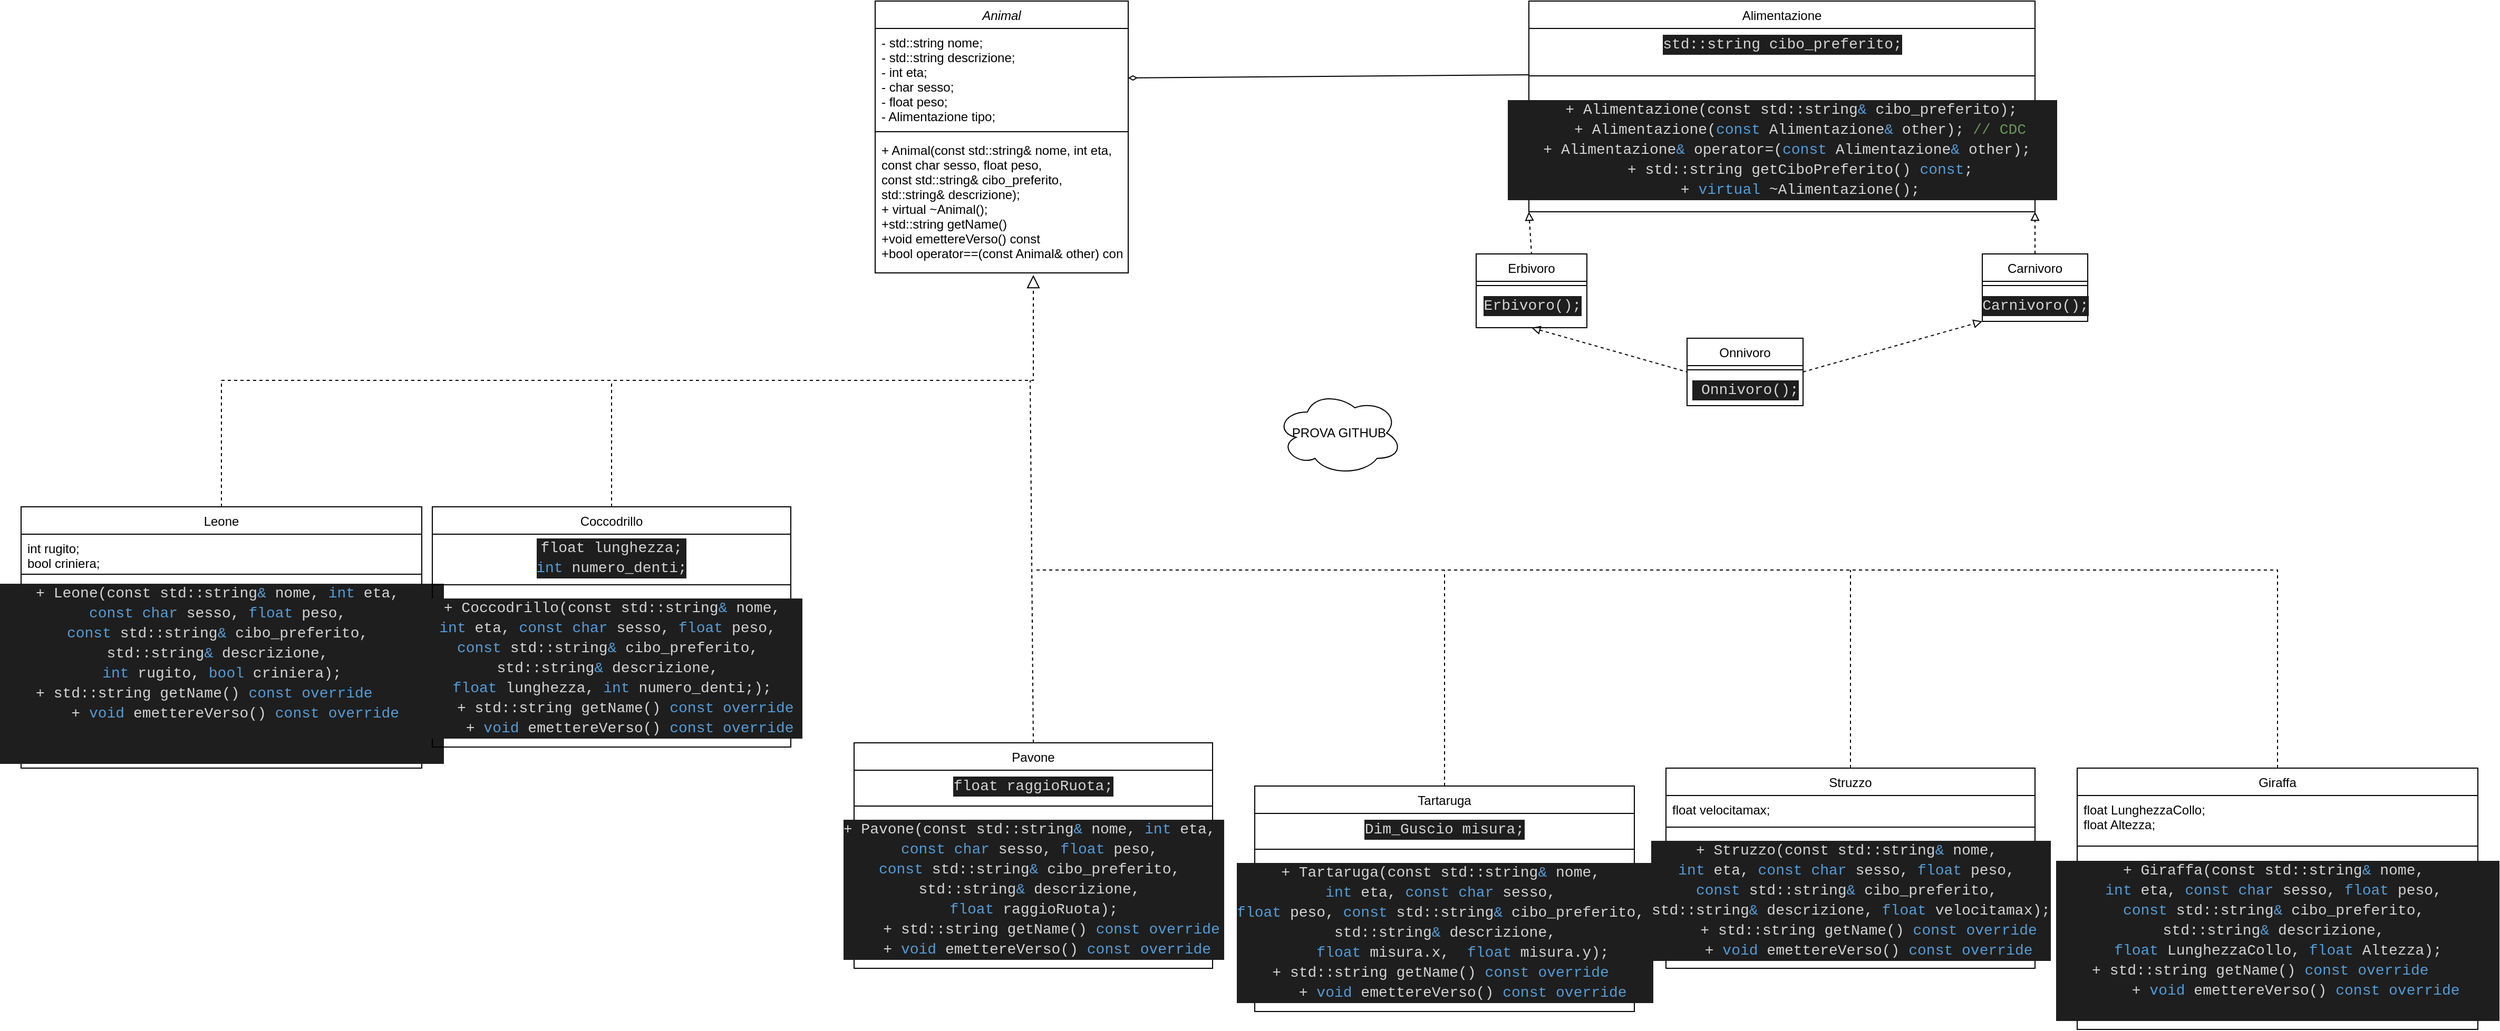 <mxfile version="21.5.0" type="github">
  <diagram id="C5RBs43oDa-KdzZeNtuy" name="Page-1">
    <mxGraphModel dx="1947" dy="514" grid="1" gridSize="10" guides="1" tooltips="1" connect="1" arrows="1" fold="1" page="1" pageScale="1" pageWidth="827" pageHeight="1169" math="0" shadow="0">
      <root>
        <mxCell id="WIyWlLk6GJQsqaUBKTNV-0" />
        <mxCell id="WIyWlLk6GJQsqaUBKTNV-1" parent="WIyWlLk6GJQsqaUBKTNV-0" />
        <mxCell id="zkfFHV4jXpPFQw0GAbJ--0" value="Animal" style="swimlane;fontStyle=2;align=center;verticalAlign=top;childLayout=stackLayout;horizontal=1;startSize=26;horizontalStack=0;resizeParent=1;resizeLast=0;collapsible=1;marginBottom=0;rounded=0;shadow=0;strokeWidth=1;" parent="WIyWlLk6GJQsqaUBKTNV-1" vertex="1">
          <mxGeometry width="240" height="258" as="geometry">
            <mxRectangle x="230" y="140" width="160" height="26" as="alternateBounds" />
          </mxGeometry>
        </mxCell>
        <mxCell id="zkfFHV4jXpPFQw0GAbJ--1" value="- std::string nome;&#xa;- std::string descrizione;&#xa;- int eta;&#xa;- char sesso;&#xa;- float peso;&#xa;- Alimentazione tipo;" style="text;align=left;verticalAlign=top;spacingLeft=4;spacingRight=4;overflow=hidden;rotatable=0;points=[[0,0.5],[1,0.5]];portConstraint=eastwest;" parent="zkfFHV4jXpPFQw0GAbJ--0" vertex="1">
          <mxGeometry y="26" width="240" height="94" as="geometry" />
        </mxCell>
        <mxCell id="zkfFHV4jXpPFQw0GAbJ--4" value="" style="line;html=1;strokeWidth=1;align=left;verticalAlign=middle;spacingTop=-1;spacingLeft=3;spacingRight=3;rotatable=0;labelPosition=right;points=[];portConstraint=eastwest;" parent="zkfFHV4jXpPFQw0GAbJ--0" vertex="1">
          <mxGeometry y="120" width="240" height="8" as="geometry" />
        </mxCell>
        <mxCell id="zkfFHV4jXpPFQw0GAbJ--5" value="+ Animal(const std::string&amp; nome, int eta, &#xa;const char sesso, float peso, &#xa;const std::string&amp; cibo_preferito, &#xa;std::string&amp; descrizione);&#xa;+ virtual ~Animal();&#xa;+std::string getName()&#xa;+void emettereVerso() const&#xa;+bool operator==(const Animal&amp; other) const&#xa;" style="text;align=left;verticalAlign=top;spacingLeft=4;spacingRight=4;overflow=hidden;rotatable=0;points=[[0,0.5],[1,0.5]];portConstraint=eastwest;" parent="zkfFHV4jXpPFQw0GAbJ--0" vertex="1">
          <mxGeometry y="128" width="240" height="130" as="geometry" />
        </mxCell>
        <mxCell id="zkfFHV4jXpPFQw0GAbJ--6" value="Leone" style="swimlane;fontStyle=0;align=center;verticalAlign=top;childLayout=stackLayout;horizontal=1;startSize=26;horizontalStack=0;resizeParent=1;resizeLast=0;collapsible=1;marginBottom=0;rounded=0;shadow=0;strokeWidth=1;" parent="WIyWlLk6GJQsqaUBKTNV-1" vertex="1">
          <mxGeometry x="-810" y="480" width="380" height="248" as="geometry">
            <mxRectangle x="130" y="380" width="160" height="26" as="alternateBounds" />
          </mxGeometry>
        </mxCell>
        <mxCell id="zkfFHV4jXpPFQw0GAbJ--7" value="int rugito; &#xa;bool criniera;" style="text;align=left;verticalAlign=top;spacingLeft=4;spacingRight=4;overflow=hidden;rotatable=0;points=[[0,0.5],[1,0.5]];portConstraint=eastwest;" parent="zkfFHV4jXpPFQw0GAbJ--6" vertex="1">
          <mxGeometry y="26" width="380" height="34" as="geometry" />
        </mxCell>
        <mxCell id="zkfFHV4jXpPFQw0GAbJ--9" value="" style="line;html=1;strokeWidth=1;align=left;verticalAlign=middle;spacingTop=-1;spacingLeft=3;spacingRight=3;rotatable=0;labelPosition=right;points=[];portConstraint=eastwest;" parent="zkfFHV4jXpPFQw0GAbJ--6" vertex="1">
          <mxGeometry y="60" width="380" height="8" as="geometry" />
        </mxCell>
        <mxCell id="NBuz3Na_B6GIbuZCRm-2-12" value="&lt;div style=&quot;color: rgb(212, 212, 212); background-color: rgb(30, 30, 30); font-family: Consolas, &amp;quot;Courier New&amp;quot;, monospace; font-size: 14px; line-height: 19px;&quot;&gt;&lt;div&gt;+ Leone(const std::string&lt;span style=&quot;color: #569cd6;&quot;&gt;&amp;amp;&lt;/span&gt; nome, &lt;span style=&quot;color: #569cd6;&quot;&gt;int&lt;/span&gt; eta,&amp;nbsp;&lt;/div&gt;&lt;div&gt;&lt;span style=&quot;color: #569cd6;&quot;&gt;const&lt;/span&gt; &lt;span style=&quot;color: #569cd6;&quot;&gt;char&lt;/span&gt; sesso, &lt;span style=&quot;color: #569cd6;&quot;&gt;float&lt;/span&gt; peso,&amp;nbsp;&lt;/div&gt;&lt;div&gt;&lt;span style=&quot;color: #569cd6;&quot;&gt;const&lt;/span&gt; std::string&lt;span style=&quot;color: #569cd6;&quot;&gt;&amp;amp;&lt;/span&gt; cibo_preferito,&amp;nbsp;&lt;/div&gt;&lt;div&gt;std::string&lt;span style=&quot;color: #569cd6;&quot;&gt;&amp;amp;&lt;/span&gt; descrizione,&amp;nbsp;&lt;/div&gt;&lt;div&gt;&lt;span style=&quot;color: #569cd6;&quot;&gt;int&lt;/span&gt; rugito, &lt;span style=&quot;color: #569cd6;&quot;&gt;bool&lt;/span&gt; criniera);&lt;/div&gt;&lt;div&gt;&amp;nbsp; &amp;nbsp; + std::string getName() &lt;span style=&quot;color: #569cd6;&quot;&gt;const&lt;/span&gt; &lt;span style=&quot;color: #569cd6;&quot;&gt;override&lt;/span&gt;&amp;nbsp; &amp;nbsp; &amp;nbsp; &amp;nbsp;&amp;nbsp;&lt;/div&gt;&lt;div&gt;&amp;nbsp; &amp;nbsp; +&amp;nbsp;&lt;span style=&quot;color: #569cd6;&quot;&gt;void&lt;/span&gt; emettereVerso() &lt;span style=&quot;color: #569cd6;&quot;&gt;const&lt;/span&gt; &lt;span style=&quot;color: #569cd6;&quot;&gt;override&lt;/span&gt;&amp;nbsp;&lt;/div&gt;&lt;div&gt;&lt;span style=&quot;color: #6a9955;&quot;&gt;&amp;nbsp; &amp;nbsp; &amp;nbsp; &amp;nbsp;&amp;nbsp;&lt;br&gt;&lt;/span&gt;&lt;/div&gt;&lt;br&gt;&lt;/div&gt;" style="text;html=1;align=center;verticalAlign=middle;resizable=0;points=[];autosize=1;strokeColor=none;fillColor=none;" parent="zkfFHV4jXpPFQw0GAbJ--6" vertex="1">
          <mxGeometry y="68" width="380" height="180" as="geometry" />
        </mxCell>
        <mxCell id="zkfFHV4jXpPFQw0GAbJ--12" value="" style="endArrow=block;endSize=10;endFill=0;shadow=0;strokeWidth=1;rounded=0;edgeStyle=elbowEdgeStyle;elbow=vertical;dashed=1;" parent="WIyWlLk6GJQsqaUBKTNV-1" source="zkfFHV4jXpPFQw0GAbJ--6" edge="1">
          <mxGeometry width="160" relative="1" as="geometry">
            <mxPoint x="30" y="325" as="sourcePoint" />
            <mxPoint x="150" y="260" as="targetPoint" />
            <Array as="points">
              <mxPoint x="70" y="360" />
            </Array>
          </mxGeometry>
        </mxCell>
        <mxCell id="zkfFHV4jXpPFQw0GAbJ--13" value="Giraffa" style="swimlane;fontStyle=0;align=center;verticalAlign=top;childLayout=stackLayout;horizontal=1;startSize=26;horizontalStack=0;resizeParent=1;resizeLast=0;collapsible=1;marginBottom=0;rounded=0;shadow=0;strokeWidth=1;" parent="WIyWlLk6GJQsqaUBKTNV-1" vertex="1">
          <mxGeometry x="1140" y="728" width="380" height="248" as="geometry">
            <mxRectangle x="340" y="380" width="170" height="26" as="alternateBounds" />
          </mxGeometry>
        </mxCell>
        <mxCell id="zkfFHV4jXpPFQw0GAbJ--14" value="float LunghezzaCollo;&#xa;float Altezza;" style="text;align=left;verticalAlign=top;spacingLeft=4;spacingRight=4;overflow=hidden;rotatable=0;points=[[0,0.5],[1,0.5]];portConstraint=eastwest;" parent="zkfFHV4jXpPFQw0GAbJ--13" vertex="1">
          <mxGeometry y="26" width="380" height="44" as="geometry" />
        </mxCell>
        <mxCell id="zkfFHV4jXpPFQw0GAbJ--15" value="" style="line;html=1;strokeWidth=1;align=left;verticalAlign=middle;spacingTop=-1;spacingLeft=3;spacingRight=3;rotatable=0;labelPosition=right;points=[];portConstraint=eastwest;" parent="zkfFHV4jXpPFQw0GAbJ--13" vertex="1">
          <mxGeometry y="70" width="380" height="8" as="geometry" />
        </mxCell>
        <mxCell id="VgMNx0CDcjS-64YXaSAq-21" value="&lt;div style=&quot;color: rgb(212, 212, 212); background-color: rgb(30, 30, 30); font-family: Consolas, &amp;quot;Courier New&amp;quot;, monospace; font-size: 14px; line-height: 19px;&quot;&gt;&lt;div&gt;+ Giraffa(const std::string&lt;span style=&quot;color: #569cd6;&quot;&gt;&amp;amp;&lt;/span&gt; nome,&amp;nbsp;&lt;/div&gt;&lt;div&gt;&lt;span style=&quot;color: #569cd6;&quot;&gt;int&lt;/span&gt; eta, &lt;span style=&quot;color: #569cd6;&quot;&gt;const&lt;/span&gt; &lt;span style=&quot;color: #569cd6;&quot;&gt;char&lt;/span&gt; sesso, &lt;span style=&quot;color: #569cd6;&quot;&gt;float&lt;/span&gt; peso,&amp;nbsp;&lt;/div&gt;&lt;div&gt;&lt;span style=&quot;color: #569cd6;&quot;&gt;const&lt;/span&gt; std::string&lt;span style=&quot;color: #569cd6;&quot;&gt;&amp;amp;&lt;/span&gt; cibo_preferito,&amp;nbsp;&lt;/div&gt;&lt;div&gt;std::string&lt;span style=&quot;color: #569cd6;&quot;&gt;&amp;amp;&lt;/span&gt; descrizione,&amp;nbsp;&lt;/div&gt;&lt;div&gt;&lt;span style=&quot;color: #569cd6;&quot;&gt;float&lt;/span&gt; LunghezzaCollo, &lt;span style=&quot;color: #569cd6;&quot;&gt;float&lt;/span&gt; Altezza);&lt;/div&gt;&lt;div&gt;&amp;nbsp; &amp;nbsp; + std::string getName() &lt;span style=&quot;color: #569cd6;&quot;&gt;const&lt;/span&gt; &lt;span style=&quot;color: #569cd6;&quot;&gt;override&lt;/span&gt;&amp;nbsp; &amp;nbsp; &amp;nbsp; &amp;nbsp;&amp;nbsp;&lt;/div&gt;&lt;div&gt;&amp;nbsp; &amp;nbsp; +&amp;nbsp;&lt;span style=&quot;color: #569cd6;&quot;&gt;void&lt;/span&gt; emettereVerso() &lt;span style=&quot;color: #569cd6;&quot;&gt;const&lt;/span&gt; &lt;span style=&quot;color: #569cd6;&quot;&gt;override&lt;/span&gt;&lt;br&gt;&lt;/div&gt;&lt;br&gt;&lt;/div&gt;" style="text;html=1;align=center;verticalAlign=middle;resizable=0;points=[];autosize=1;strokeColor=none;fillColor=none;" parent="zkfFHV4jXpPFQw0GAbJ--13" vertex="1">
          <mxGeometry y="78" width="380" height="170" as="geometry" />
        </mxCell>
        <mxCell id="zkfFHV4jXpPFQw0GAbJ--16" value="" style="endArrow=none;endSize=10;endFill=0;shadow=0;strokeWidth=1;rounded=0;edgeStyle=elbowEdgeStyle;elbow=vertical;dashed=1;" parent="WIyWlLk6GJQsqaUBKTNV-1" source="zkfFHV4jXpPFQw0GAbJ--13" edge="1">
          <mxGeometry width="160" relative="1" as="geometry">
            <mxPoint x="237" y="675" as="sourcePoint" />
            <mxPoint x="150" y="540" as="targetPoint" />
            <Array as="points">
              <mxPoint x="507" y="540" />
              <mxPoint x="397" y="500" />
              <mxPoint x="657" y="450" />
            </Array>
          </mxGeometry>
        </mxCell>
        <mxCell id="zkfFHV4jXpPFQw0GAbJ--17" value="Alimentazione" style="swimlane;fontStyle=0;align=center;verticalAlign=top;childLayout=stackLayout;horizontal=1;startSize=26;horizontalStack=0;resizeParent=1;resizeLast=0;collapsible=1;marginBottom=0;rounded=0;shadow=0;strokeWidth=1;" parent="WIyWlLk6GJQsqaUBKTNV-1" vertex="1">
          <mxGeometry x="620" width="480" height="200" as="geometry">
            <mxRectangle x="550" y="140" width="160" height="26" as="alternateBounds" />
          </mxGeometry>
        </mxCell>
        <mxCell id="NBuz3Na_B6GIbuZCRm-2-0" value="&lt;div style=&quot;color: rgb(212, 212, 212); background-color: rgb(30, 30, 30); font-family: Consolas, &amp;quot;Courier New&amp;quot;, monospace; font-size: 14px; line-height: 19px;&quot;&gt;&lt;div style=&quot;line-height: 19px;&quot;&gt;std::string cibo_preferito;&lt;/div&gt;&lt;/div&gt;" style="text;html=1;align=center;verticalAlign=middle;resizable=0;points=[];autosize=1;strokeColor=none;fillColor=none;" parent="zkfFHV4jXpPFQw0GAbJ--17" vertex="1">
          <mxGeometry y="26" width="480" height="30" as="geometry" />
        </mxCell>
        <mxCell id="zkfFHV4jXpPFQw0GAbJ--23" value="" style="line;html=1;strokeWidth=1;align=left;verticalAlign=middle;spacingTop=-1;spacingLeft=3;spacingRight=3;rotatable=0;labelPosition=right;points=[];portConstraint=eastwest;" parent="zkfFHV4jXpPFQw0GAbJ--17" vertex="1">
          <mxGeometry y="56" width="480" height="30" as="geometry" />
        </mxCell>
        <mxCell id="NBuz3Na_B6GIbuZCRm-2-6" value="&lt;div style=&quot;color: rgb(212, 212, 212); background-color: rgb(30, 30, 30); font-family: Consolas, &amp;quot;Courier New&amp;quot;, monospace; font-size: 14px; line-height: 19px;&quot;&gt;&lt;div&gt;&amp;nbsp; + Alimentazione(const std::string&lt;span style=&quot;color: #569cd6;&quot;&gt;&amp;amp;&lt;/span&gt; cibo_preferito);&lt;/div&gt;&lt;div&gt;&amp;nbsp; &amp;nbsp; + Alimentazione(&lt;span style=&quot;color: #569cd6;&quot;&gt;const&lt;/span&gt; Alimentazione&lt;span style=&quot;color: #569cd6;&quot;&gt;&amp;amp;&lt;/span&gt; other);&lt;span style=&quot;color: #6a9955;&quot;&gt; // CDC&lt;/span&gt;&lt;/div&gt;&lt;div&gt;&amp;nbsp; &amp;nbsp; + Alimentazione&lt;span style=&quot;color: #569cd6;&quot;&gt;&amp;amp;&lt;/span&gt; operator=(&lt;span style=&quot;color: #569cd6;&quot;&gt;const&lt;/span&gt; Alimentazione&lt;span style=&quot;color: #569cd6;&quot;&gt;&amp;amp;&lt;/span&gt; other);&amp;nbsp; &amp;nbsp;&lt;/div&gt;&lt;div&gt;&amp;nbsp; &amp;nbsp; + std::string getCiboPreferito() &lt;span style=&quot;color: #569cd6;&quot;&gt;const&lt;/span&gt;;&lt;/div&gt;&lt;div&gt;&amp;nbsp; &amp;nbsp; +&amp;nbsp;&lt;span style=&quot;color: #569cd6;&quot;&gt;virtual&lt;/span&gt; ~Alimentazione();&lt;/div&gt;&lt;/div&gt;" style="text;html=1;align=center;verticalAlign=middle;resizable=0;points=[];autosize=1;strokeColor=none;fillColor=none;" parent="zkfFHV4jXpPFQw0GAbJ--17" vertex="1">
          <mxGeometry y="86" width="480" height="110" as="geometry" />
        </mxCell>
        <mxCell id="VgMNx0CDcjS-64YXaSAq-1" value="Coccodrillo" style="swimlane;fontStyle=0;align=center;verticalAlign=top;childLayout=stackLayout;horizontal=1;startSize=26;horizontalStack=0;resizeParent=1;resizeLast=0;collapsible=1;marginBottom=0;rounded=0;shadow=0;strokeWidth=1;" parent="WIyWlLk6GJQsqaUBKTNV-1" vertex="1">
          <mxGeometry x="-420" y="480" width="340" height="228" as="geometry">
            <mxRectangle x="130" y="380" width="160" height="26" as="alternateBounds" />
          </mxGeometry>
        </mxCell>
        <mxCell id="VgMNx0CDcjS-64YXaSAq-23" value="&lt;div style=&quot;color: rgb(212, 212, 212); background-color: rgb(30, 30, 30); font-family: Consolas, &amp;quot;Courier New&amp;quot;, monospace; font-size: 14px; line-height: 19px;&quot;&gt;&lt;div&gt;float lunghezza;&lt;/div&gt;&lt;div&gt;&lt;span style=&quot;color: #569cd6;&quot;&gt;int&lt;/span&gt; numero_denti;&lt;/div&gt;&lt;/div&gt;" style="text;html=1;strokeColor=none;fillColor=none;align=center;verticalAlign=middle;whiteSpace=wrap;rounded=0;" parent="VgMNx0CDcjS-64YXaSAq-1" vertex="1">
          <mxGeometry y="26" width="340" height="44" as="geometry" />
        </mxCell>
        <mxCell id="VgMNx0CDcjS-64YXaSAq-4" value="" style="line;html=1;strokeWidth=1;align=left;verticalAlign=middle;spacingTop=-1;spacingLeft=3;spacingRight=3;rotatable=0;labelPosition=right;points=[];portConstraint=eastwest;" parent="VgMNx0CDcjS-64YXaSAq-1" vertex="1">
          <mxGeometry y="70" width="340" height="8" as="geometry" />
        </mxCell>
        <mxCell id="NBuz3Na_B6GIbuZCRm-2-13" value="&lt;div style=&quot;color: rgb(212, 212, 212); background-color: rgb(30, 30, 30); font-family: Consolas, &amp;quot;Courier New&amp;quot;, monospace; font-size: 14px; line-height: 19px;&quot;&gt;&lt;div&gt;+ Coccodrillo(const std::string&lt;span style=&quot;color: #569cd6;&quot;&gt;&amp;amp;&lt;/span&gt; nome,&lt;/div&gt;&lt;div&gt;&lt;span style=&quot;color: #569cd6;&quot;&gt;int&lt;/span&gt; eta, &lt;span style=&quot;color: #569cd6;&quot;&gt;const&lt;/span&gt; &lt;span style=&quot;color: #569cd6;&quot;&gt;char&lt;/span&gt; sesso, &lt;span style=&quot;color: #569cd6;&quot;&gt;float&lt;/span&gt; peso,&amp;nbsp;&lt;/div&gt;&lt;div&gt;&lt;span style=&quot;color: #569cd6;&quot;&gt;const&lt;/span&gt; std::string&lt;span style=&quot;color: #569cd6;&quot;&gt;&amp;amp;&lt;/span&gt; cibo_preferito,&amp;nbsp;&lt;/div&gt;&lt;div&gt;std::string&lt;span style=&quot;color: #569cd6;&quot;&gt;&amp;amp;&lt;/span&gt; descrizione,&amp;nbsp;&lt;/div&gt;&lt;div&gt;&lt;span style=&quot;color: #569cd6;&quot;&gt;float&lt;/span&gt; lunghezza, &lt;span style=&quot;color: #569cd6;&quot;&gt;int&lt;/span&gt; numero_denti;);&lt;/div&gt;&lt;div&gt;&amp;nbsp; &amp;nbsp; + std::string getName() &lt;span style=&quot;color: #569cd6;&quot;&gt;const&lt;/span&gt; &lt;span style=&quot;color: #569cd6;&quot;&gt;override&lt;/span&gt;&amp;nbsp;&lt;/div&gt;&lt;div&gt;&amp;nbsp; &amp;nbsp; +&amp;nbsp;&lt;span style=&quot;color: #569cd6;&quot;&gt;void&lt;/span&gt; emettereVerso() &lt;span style=&quot;color: #569cd6;&quot;&gt;const&lt;/span&gt; &lt;span style=&quot;color: #569cd6;&quot;&gt;override&lt;/span&gt;&lt;/div&gt;&lt;/div&gt;" style="text;html=1;align=center;verticalAlign=middle;resizable=0;points=[];autosize=1;strokeColor=none;fillColor=none;" parent="VgMNx0CDcjS-64YXaSAq-1" vertex="1">
          <mxGeometry y="78" width="340" height="150" as="geometry" />
        </mxCell>
        <mxCell id="VgMNx0CDcjS-64YXaSAq-7" value="" style="endArrow=none;html=1;rounded=0;startArrow=diamondThin;startFill=0;entryX=0;entryY=0.467;entryDx=0;entryDy=0;entryPerimeter=0;exitX=1;exitY=0.5;exitDx=0;exitDy=0;" parent="WIyWlLk6GJQsqaUBKTNV-1" source="zkfFHV4jXpPFQw0GAbJ--1" target="zkfFHV4jXpPFQw0GAbJ--23" edge="1">
          <mxGeometry width="50" height="50" relative="1" as="geometry">
            <mxPoint x="240" y="55" as="sourcePoint" />
            <mxPoint x="476.96" y="54.99" as="targetPoint" />
            <Array as="points" />
          </mxGeometry>
        </mxCell>
        <mxCell id="VgMNx0CDcjS-64YXaSAq-8" value="Tartaruga" style="swimlane;fontStyle=0;align=center;verticalAlign=top;childLayout=stackLayout;horizontal=1;startSize=26;horizontalStack=0;resizeParent=1;resizeLast=0;collapsible=1;marginBottom=0;rounded=0;shadow=0;strokeWidth=1;" parent="WIyWlLk6GJQsqaUBKTNV-1" vertex="1">
          <mxGeometry x="360" y="745" width="360" height="214" as="geometry">
            <mxRectangle x="340" y="380" width="170" height="26" as="alternateBounds" />
          </mxGeometry>
        </mxCell>
        <mxCell id="VgMNx0CDcjS-64YXaSAq-25" value="&lt;div style=&quot;color: rgb(212, 212, 212); background-color: rgb(30, 30, 30); font-family: Consolas, &amp;quot;Courier New&amp;quot;, monospace; font-size: 14px; line-height: 19px;&quot;&gt;Dim_Guscio misura;&lt;/div&gt;" style="text;html=1;strokeColor=none;fillColor=none;align=center;verticalAlign=middle;whiteSpace=wrap;rounded=0;" parent="VgMNx0CDcjS-64YXaSAq-8" vertex="1">
          <mxGeometry y="26" width="360" height="30" as="geometry" />
        </mxCell>
        <mxCell id="VgMNx0CDcjS-64YXaSAq-10" value="" style="line;html=1;strokeWidth=1;align=left;verticalAlign=middle;spacingTop=-1;spacingLeft=3;spacingRight=3;rotatable=0;labelPosition=right;points=[];portConstraint=eastwest;" parent="VgMNx0CDcjS-64YXaSAq-8" vertex="1">
          <mxGeometry y="56" width="360" height="8" as="geometry" />
        </mxCell>
        <mxCell id="NBuz3Na_B6GIbuZCRm-2-18" value="&lt;div style=&quot;color: rgb(212, 212, 212); background-color: rgb(30, 30, 30); font-family: Consolas, &amp;quot;Courier New&amp;quot;, monospace; font-size: 14px; line-height: 19px;&quot;&gt;&lt;div&gt;+ Tartaruga(const std::string&lt;span style=&quot;color: #569cd6;&quot;&gt;&amp;amp;&lt;/span&gt; nome,&amp;nbsp;&lt;/div&gt;&lt;div&gt;&lt;span style=&quot;color: #569cd6;&quot;&gt;int&lt;/span&gt; eta, &lt;span style=&quot;color: #569cd6;&quot;&gt;const&lt;/span&gt; &lt;span style=&quot;color: #569cd6;&quot;&gt;char&lt;/span&gt; sesso,&amp;nbsp;&lt;/div&gt;&lt;div&gt;&lt;span style=&quot;color: #569cd6;&quot;&gt;float&lt;/span&gt; peso, &lt;span style=&quot;color: #569cd6;&quot;&gt;const&lt;/span&gt; std::string&lt;span style=&quot;color: #569cd6;&quot;&gt;&amp;amp;&lt;/span&gt; cibo_preferito,&amp;nbsp;&lt;/div&gt;&lt;div&gt;std::string&lt;span style=&quot;color: #569cd6;&quot;&gt;&amp;amp;&lt;/span&gt; descrizione,&lt;/div&gt;&lt;div&gt;&amp;nbsp; &amp;nbsp; &lt;span style=&quot;color: #569cd6;&quot;&gt;float&lt;/span&gt; misura.x, &amp;nbsp;&lt;span style=&quot;color: #569cd6;&quot;&gt;float&lt;/span&gt; misura.y);&lt;/div&gt;&lt;div&gt;+ std::string getName() &lt;span style=&quot;color: #569cd6;&quot;&gt;const&lt;/span&gt; &lt;span style=&quot;color: #569cd6;&quot;&gt;override&lt;/span&gt;&amp;nbsp;&lt;/div&gt;&lt;div&gt;&amp;nbsp; &amp;nbsp; +&amp;nbsp;&lt;span style=&quot;color: #569cd6;&quot;&gt;void&lt;/span&gt; emettereVerso() &lt;span style=&quot;color: #569cd6;&quot;&gt;const&lt;/span&gt; &lt;span style=&quot;color: #569cd6;&quot;&gt;override&lt;/span&gt;&lt;/div&gt;&lt;/div&gt;" style="text;html=1;align=center;verticalAlign=middle;resizable=0;points=[];autosize=1;strokeColor=none;fillColor=none;" parent="VgMNx0CDcjS-64YXaSAq-8" vertex="1">
          <mxGeometry y="64" width="360" height="150" as="geometry" />
        </mxCell>
        <mxCell id="VgMNx0CDcjS-64YXaSAq-11" value="Struzzo" style="swimlane;fontStyle=0;align=center;verticalAlign=top;childLayout=stackLayout;horizontal=1;startSize=26;horizontalStack=0;resizeParent=1;resizeLast=0;collapsible=1;marginBottom=0;rounded=0;shadow=0;strokeWidth=1;" parent="WIyWlLk6GJQsqaUBKTNV-1" vertex="1">
          <mxGeometry x="750" y="728" width="350" height="190" as="geometry">
            <mxRectangle x="340" y="380" width="170" height="26" as="alternateBounds" />
          </mxGeometry>
        </mxCell>
        <mxCell id="VgMNx0CDcjS-64YXaSAq-12" value="float velocitamax;" style="text;align=left;verticalAlign=top;spacingLeft=4;spacingRight=4;overflow=hidden;rotatable=0;points=[[0,0.5],[1,0.5]];portConstraint=eastwest;" parent="VgMNx0CDcjS-64YXaSAq-11" vertex="1">
          <mxGeometry y="26" width="350" height="26" as="geometry" />
        </mxCell>
        <mxCell id="VgMNx0CDcjS-64YXaSAq-13" value="" style="line;html=1;strokeWidth=1;align=left;verticalAlign=middle;spacingTop=-1;spacingLeft=3;spacingRight=3;rotatable=0;labelPosition=right;points=[];portConstraint=eastwest;" parent="VgMNx0CDcjS-64YXaSAq-11" vertex="1">
          <mxGeometry y="52" width="350" height="8" as="geometry" />
        </mxCell>
        <mxCell id="NBuz3Na_B6GIbuZCRm-2-17" value="&lt;div style=&quot;color: rgb(212, 212, 212); background-color: rgb(30, 30, 30); font-family: Consolas, &amp;quot;Courier New&amp;quot;, monospace; font-size: 14px; line-height: 19px;&quot;&gt;&lt;div&gt;+ Struzzo(const std::string&lt;span style=&quot;color: #569cd6;&quot;&gt;&amp;amp;&lt;/span&gt; nome,&amp;nbsp;&lt;/div&gt;&lt;div&gt;&lt;span style=&quot;color: #569cd6;&quot;&gt;int&lt;/span&gt; eta, &lt;span style=&quot;color: #569cd6;&quot;&gt;const&lt;/span&gt; &lt;span style=&quot;color: #569cd6;&quot;&gt;char&lt;/span&gt; sesso, &lt;span style=&quot;color: #569cd6;&quot;&gt;float&lt;/span&gt; peso,&amp;nbsp;&lt;/div&gt;&lt;div&gt;&lt;span style=&quot;color: #569cd6;&quot;&gt;const&lt;/span&gt; std::string&lt;span style=&quot;color: #569cd6;&quot;&gt;&amp;amp;&lt;/span&gt; cibo_preferito,&amp;nbsp;&lt;/div&gt;&lt;div&gt;std::string&lt;span style=&quot;color: #569cd6;&quot;&gt;&amp;amp;&lt;/span&gt; descrizione, &lt;span style=&quot;color: #569cd6;&quot;&gt;float&lt;/span&gt; velocitamax);&lt;/div&gt;&lt;div&gt;&amp;nbsp; &amp;nbsp; + std::string getName() &lt;span style=&quot;color: #569cd6;&quot;&gt;const&lt;/span&gt; &lt;span style=&quot;color: #569cd6;&quot;&gt;override&lt;/span&gt;&lt;/div&gt;&lt;div&gt;&amp;nbsp; &amp;nbsp; +&amp;nbsp;&lt;span style=&quot;color: #569cd6;&quot;&gt;void&lt;/span&gt; emettereVerso() &lt;span style=&quot;color: #569cd6;&quot;&gt;const&lt;/span&gt; &lt;span style=&quot;color: #569cd6;&quot;&gt;override&lt;/span&gt;&lt;/div&gt;&lt;/div&gt;" style="text;html=1;align=center;verticalAlign=middle;resizable=0;points=[];autosize=1;strokeColor=none;fillColor=none;" parent="VgMNx0CDcjS-64YXaSAq-11" vertex="1">
          <mxGeometry y="60" width="350" height="130" as="geometry" />
        </mxCell>
        <mxCell id="VgMNx0CDcjS-64YXaSAq-14" value="Pavone" style="swimlane;fontStyle=0;align=center;verticalAlign=top;childLayout=stackLayout;horizontal=1;startSize=26;horizontalStack=0;resizeParent=1;resizeLast=0;collapsible=1;marginBottom=0;rounded=0;shadow=0;strokeWidth=1;" parent="WIyWlLk6GJQsqaUBKTNV-1" vertex="1">
          <mxGeometry x="-20" y="704" width="340" height="214" as="geometry">
            <mxRectangle x="340" y="380" width="170" height="26" as="alternateBounds" />
          </mxGeometry>
        </mxCell>
        <mxCell id="VgMNx0CDcjS-64YXaSAq-24" value="&lt;div style=&quot;color: rgb(212, 212, 212); background-color: rgb(30, 30, 30); font-family: Consolas, &amp;quot;Courier New&amp;quot;, monospace; font-size: 14px; line-height: 19px;&quot;&gt;float raggioRuota;&lt;/div&gt;" style="text;html=1;strokeColor=none;fillColor=none;align=center;verticalAlign=middle;whiteSpace=wrap;rounded=0;" parent="VgMNx0CDcjS-64YXaSAq-14" vertex="1">
          <mxGeometry y="26" width="340" height="30" as="geometry" />
        </mxCell>
        <mxCell id="VgMNx0CDcjS-64YXaSAq-16" value="" style="line;html=1;strokeWidth=1;align=left;verticalAlign=middle;spacingTop=-1;spacingLeft=3;spacingRight=3;rotatable=0;labelPosition=right;points=[];portConstraint=eastwest;" parent="VgMNx0CDcjS-64YXaSAq-14" vertex="1">
          <mxGeometry y="56" width="340" height="8" as="geometry" />
        </mxCell>
        <mxCell id="NBuz3Na_B6GIbuZCRm-2-14" value="&lt;div style=&quot;color: rgb(212, 212, 212); background-color: rgb(30, 30, 30); font-family: Consolas, &amp;quot;Courier New&amp;quot;, monospace; font-size: 14px; line-height: 19px;&quot;&gt;&lt;div&gt;+ Pavone(const std::string&lt;span style=&quot;color: #569cd6;&quot;&gt;&amp;amp;&lt;/span&gt; nome, &lt;span style=&quot;color: #569cd6;&quot;&gt;int&lt;/span&gt; eta,&amp;nbsp;&lt;/div&gt;&lt;div&gt;&lt;span style=&quot;color: #569cd6;&quot;&gt;const&lt;/span&gt; &lt;span style=&quot;color: #569cd6;&quot;&gt;char&lt;/span&gt; sesso, &lt;span style=&quot;color: #569cd6;&quot;&gt;float&lt;/span&gt; peso,&amp;nbsp;&lt;/div&gt;&lt;div&gt;&lt;span style=&quot;color: #569cd6;&quot;&gt;const&lt;/span&gt; std::string&lt;span style=&quot;color: #569cd6;&quot;&gt;&amp;amp;&lt;/span&gt; cibo_preferito,&amp;nbsp;&lt;/div&gt;&lt;div&gt;std::string&lt;span style=&quot;color: #569cd6;&quot;&gt;&amp;amp;&lt;/span&gt; descrizione,&amp;nbsp;&lt;/div&gt;&lt;div&gt;&lt;span style=&quot;color: #569cd6;&quot;&gt;float&lt;/span&gt; raggioRuota);&lt;/div&gt;&lt;div&gt;&amp;nbsp; &amp;nbsp; + std::string getName() &lt;span style=&quot;color: #569cd6;&quot;&gt;const&lt;/span&gt; &lt;span style=&quot;color: #569cd6;&quot;&gt;override&lt;/span&gt;&lt;/div&gt;&lt;div&gt;&amp;nbsp; &amp;nbsp; +&amp;nbsp;&lt;span style=&quot;color: #569cd6;&quot;&gt;void&lt;/span&gt; emettereVerso() &lt;span style=&quot;color: #569cd6;&quot;&gt;const&lt;/span&gt; &lt;span style=&quot;color: #569cd6;&quot;&gt;override&lt;/span&gt;&amp;nbsp;&lt;/div&gt;&lt;/div&gt;" style="text;html=1;align=center;verticalAlign=middle;resizable=0;points=[];autosize=1;strokeColor=none;fillColor=none;" parent="VgMNx0CDcjS-64YXaSAq-14" vertex="1">
          <mxGeometry y="64" width="340" height="150" as="geometry" />
        </mxCell>
        <mxCell id="VgMNx0CDcjS-64YXaSAq-17" value="" style="endArrow=none;dashed=1;html=1;rounded=0;exitX=0.5;exitY=0;exitDx=0;exitDy=0;" parent="WIyWlLk6GJQsqaUBKTNV-1" source="VgMNx0CDcjS-64YXaSAq-11" edge="1">
          <mxGeometry width="50" height="50" relative="1" as="geometry">
            <mxPoint x="760" y="720" as="sourcePoint" />
            <mxPoint x="925" y="540" as="targetPoint" />
          </mxGeometry>
        </mxCell>
        <mxCell id="VgMNx0CDcjS-64YXaSAq-18" value="" style="endArrow=none;dashed=1;html=1;rounded=0;exitX=0.5;exitY=0;exitDx=0;exitDy=0;" parent="WIyWlLk6GJQsqaUBKTNV-1" source="VgMNx0CDcjS-64YXaSAq-8" edge="1">
          <mxGeometry width="50" height="50" relative="1" as="geometry">
            <mxPoint x="680" y="612" as="sourcePoint" />
            <mxPoint x="540" y="540" as="targetPoint" />
          </mxGeometry>
        </mxCell>
        <mxCell id="VgMNx0CDcjS-64YXaSAq-19" value="" style="endArrow=none;dashed=1;html=1;rounded=0;exitX=0.5;exitY=0;exitDx=0;exitDy=0;" parent="WIyWlLk6GJQsqaUBKTNV-1" source="VgMNx0CDcjS-64YXaSAq-14" edge="1">
          <mxGeometry width="50" height="50" relative="1" as="geometry">
            <mxPoint x="337" y="552" as="sourcePoint" />
            <mxPoint x="147" y="360" as="targetPoint" />
          </mxGeometry>
        </mxCell>
        <mxCell id="VgMNx0CDcjS-64YXaSAq-20" value="" style="endArrow=none;dashed=1;html=1;rounded=0;exitX=0.5;exitY=0;exitDx=0;exitDy=0;" parent="WIyWlLk6GJQsqaUBKTNV-1" source="VgMNx0CDcjS-64YXaSAq-1" edge="1">
          <mxGeometry width="50" height="50" relative="1" as="geometry">
            <mxPoint x="-340" y="372" as="sourcePoint" />
            <mxPoint x="-250" y="360" as="targetPoint" />
          </mxGeometry>
        </mxCell>
        <mxCell id="pUbMLzkqoJvdjn61nzLm-0" value="Carnivoro" style="swimlane;fontStyle=0;align=center;verticalAlign=top;childLayout=stackLayout;horizontal=1;startSize=26;horizontalStack=0;resizeParent=1;resizeLast=0;collapsible=1;marginBottom=0;rounded=0;shadow=0;strokeWidth=1;" parent="WIyWlLk6GJQsqaUBKTNV-1" vertex="1">
          <mxGeometry x="1050" y="240" width="100" height="64" as="geometry">
            <mxRectangle x="550" y="140" width="160" height="26" as="alternateBounds" />
          </mxGeometry>
        </mxCell>
        <mxCell id="pUbMLzkqoJvdjn61nzLm-2" value="" style="line;html=1;strokeWidth=1;align=left;verticalAlign=middle;spacingTop=-1;spacingLeft=3;spacingRight=3;rotatable=0;labelPosition=right;points=[];portConstraint=eastwest;" parent="pUbMLzkqoJvdjn61nzLm-0" vertex="1">
          <mxGeometry y="26" width="100" height="8" as="geometry" />
        </mxCell>
        <mxCell id="NBuz3Na_B6GIbuZCRm-2-8" value="&lt;div style=&quot;color: rgb(212, 212, 212); background-color: rgb(30, 30, 30); font-family: Consolas, &amp;quot;Courier New&amp;quot;, monospace; font-size: 14px; line-height: 19px;&quot;&gt;Carnivoro();&lt;/div&gt;" style="text;html=1;align=center;verticalAlign=middle;resizable=0;points=[];autosize=1;strokeColor=none;fillColor=none;" parent="pUbMLzkqoJvdjn61nzLm-0" vertex="1">
          <mxGeometry y="34" width="100" height="30" as="geometry" />
        </mxCell>
        <mxCell id="pUbMLzkqoJvdjn61nzLm-4" value="Erbivoro" style="swimlane;fontStyle=0;align=center;verticalAlign=top;childLayout=stackLayout;horizontal=1;startSize=26;horizontalStack=0;resizeParent=1;resizeLast=0;collapsible=1;marginBottom=0;rounded=0;shadow=0;strokeWidth=1;" parent="WIyWlLk6GJQsqaUBKTNV-1" vertex="1">
          <mxGeometry x="570" y="240" width="105" height="70" as="geometry">
            <mxRectangle x="550" y="140" width="160" height="26" as="alternateBounds" />
          </mxGeometry>
        </mxCell>
        <mxCell id="pUbMLzkqoJvdjn61nzLm-6" value="" style="line;html=1;strokeWidth=1;align=left;verticalAlign=middle;spacingTop=-1;spacingLeft=3;spacingRight=3;rotatable=0;labelPosition=right;points=[];portConstraint=eastwest;" parent="pUbMLzkqoJvdjn61nzLm-4" vertex="1">
          <mxGeometry y="26" width="105" height="8" as="geometry" />
        </mxCell>
        <mxCell id="NBuz3Na_B6GIbuZCRm-2-7" value="&lt;div style=&quot;color: rgb(212, 212, 212); background-color: rgb(30, 30, 30); font-family: Consolas, &amp;quot;Courier New&amp;quot;, monospace; font-size: 14px; line-height: 19px;&quot;&gt;&lt;div style=&quot;line-height: 19px;&quot;&gt;Erbivoro();&lt;/div&gt;&lt;/div&gt;" style="text;html=1;align=center;verticalAlign=middle;resizable=0;points=[];autosize=1;strokeColor=none;fillColor=none;" parent="pUbMLzkqoJvdjn61nzLm-4" vertex="1">
          <mxGeometry y="34" width="105" height="30" as="geometry" />
        </mxCell>
        <mxCell id="pUbMLzkqoJvdjn61nzLm-8" value="Onnivoro" style="swimlane;fontStyle=0;align=center;verticalAlign=top;childLayout=stackLayout;horizontal=1;startSize=26;horizontalStack=0;resizeParent=1;resizeLast=0;collapsible=1;marginBottom=0;rounded=0;shadow=0;strokeWidth=1;" parent="WIyWlLk6GJQsqaUBKTNV-1" vertex="1">
          <mxGeometry x="770" y="320" width="110" height="64" as="geometry">
            <mxRectangle x="550" y="140" width="160" height="26" as="alternateBounds" />
          </mxGeometry>
        </mxCell>
        <mxCell id="pUbMLzkqoJvdjn61nzLm-10" value="" style="line;html=1;strokeWidth=1;align=left;verticalAlign=middle;spacingTop=-1;spacingLeft=3;spacingRight=3;rotatable=0;labelPosition=right;points=[];portConstraint=eastwest;" parent="pUbMLzkqoJvdjn61nzLm-8" vertex="1">
          <mxGeometry y="26" width="110" height="8" as="geometry" />
        </mxCell>
        <mxCell id="NBuz3Na_B6GIbuZCRm-2-10" value="&lt;div style=&quot;color: rgb(212, 212, 212); background-color: rgb(30, 30, 30); font-family: Consolas, &amp;quot;Courier New&amp;quot;, monospace; font-size: 14px; line-height: 19px;&quot;&gt;&amp;nbsp;Onnivoro();&lt;/div&gt;" style="text;html=1;align=center;verticalAlign=middle;resizable=0;points=[];autosize=1;strokeColor=none;fillColor=none;" parent="pUbMLzkqoJvdjn61nzLm-8" vertex="1">
          <mxGeometry y="34" width="110" height="30" as="geometry" />
        </mxCell>
        <mxCell id="pUbMLzkqoJvdjn61nzLm-13" value="" style="endArrow=none;dashed=1;html=1;rounded=0;entryX=0.5;entryY=0;entryDx=0;entryDy=0;startArrow=block;startFill=0;exitX=0;exitY=1;exitDx=0;exitDy=0;" parent="WIyWlLk6GJQsqaUBKTNV-1" source="zkfFHV4jXpPFQw0GAbJ--17" target="pUbMLzkqoJvdjn61nzLm-4" edge="1">
          <mxGeometry width="50" height="50" relative="1" as="geometry">
            <mxPoint x="690" y="73" as="sourcePoint" />
            <mxPoint x="680" y="180" as="targetPoint" />
          </mxGeometry>
        </mxCell>
        <mxCell id="pUbMLzkqoJvdjn61nzLm-14" value="" style="endArrow=none;dashed=1;html=1;rounded=0;startArrow=block;startFill=0;entryX=0;entryY=0.5;entryDx=0;entryDy=0;exitX=0.5;exitY=1;exitDx=0;exitDy=0;" parent="WIyWlLk6GJQsqaUBKTNV-1" source="pUbMLzkqoJvdjn61nzLm-4" target="pUbMLzkqoJvdjn61nzLm-8" edge="1">
          <mxGeometry width="50" height="50" relative="1" as="geometry">
            <mxPoint x="650" y="310" as="sourcePoint" />
            <mxPoint x="690" y="285.008" as="targetPoint" />
          </mxGeometry>
        </mxCell>
        <mxCell id="pUbMLzkqoJvdjn61nzLm-16" value="" style="endArrow=block;html=1;rounded=0;exitX=0.5;exitY=0;exitDx=0;exitDy=0;dashed=1;startArrow=none;startFill=0;endFill=0;entryX=1;entryY=1;entryDx=0;entryDy=0;" parent="WIyWlLk6GJQsqaUBKTNV-1" source="pUbMLzkqoJvdjn61nzLm-0" target="zkfFHV4jXpPFQw0GAbJ--17" edge="1">
          <mxGeometry width="50" height="50" relative="1" as="geometry">
            <mxPoint x="630" y="230" as="sourcePoint" />
            <mxPoint x="1080" y="220" as="targetPoint" />
          </mxGeometry>
        </mxCell>
        <mxCell id="pUbMLzkqoJvdjn61nzLm-18" value="" style="endArrow=block;html=1;rounded=0;exitX=1;exitY=0.5;exitDx=0;exitDy=0;dashed=1;endFill=0;entryX=0;entryY=1;entryDx=0;entryDy=0;" parent="WIyWlLk6GJQsqaUBKTNV-1" source="pUbMLzkqoJvdjn61nzLm-8" target="pUbMLzkqoJvdjn61nzLm-0" edge="1">
          <mxGeometry width="50" height="50" relative="1" as="geometry">
            <mxPoint x="630" y="230" as="sourcePoint" />
            <mxPoint x="890" y="220" as="targetPoint" />
          </mxGeometry>
        </mxCell>
        <mxCell id="XnTLQ4Z2v_c2SWVl2R2e-1" value="PROVA GITHUB" style="ellipse;shape=cloud;whiteSpace=wrap;html=1;" vertex="1" parent="WIyWlLk6GJQsqaUBKTNV-1">
          <mxGeometry x="380" y="370" width="120" height="80" as="geometry" />
        </mxCell>
      </root>
    </mxGraphModel>
  </diagram>
</mxfile>
